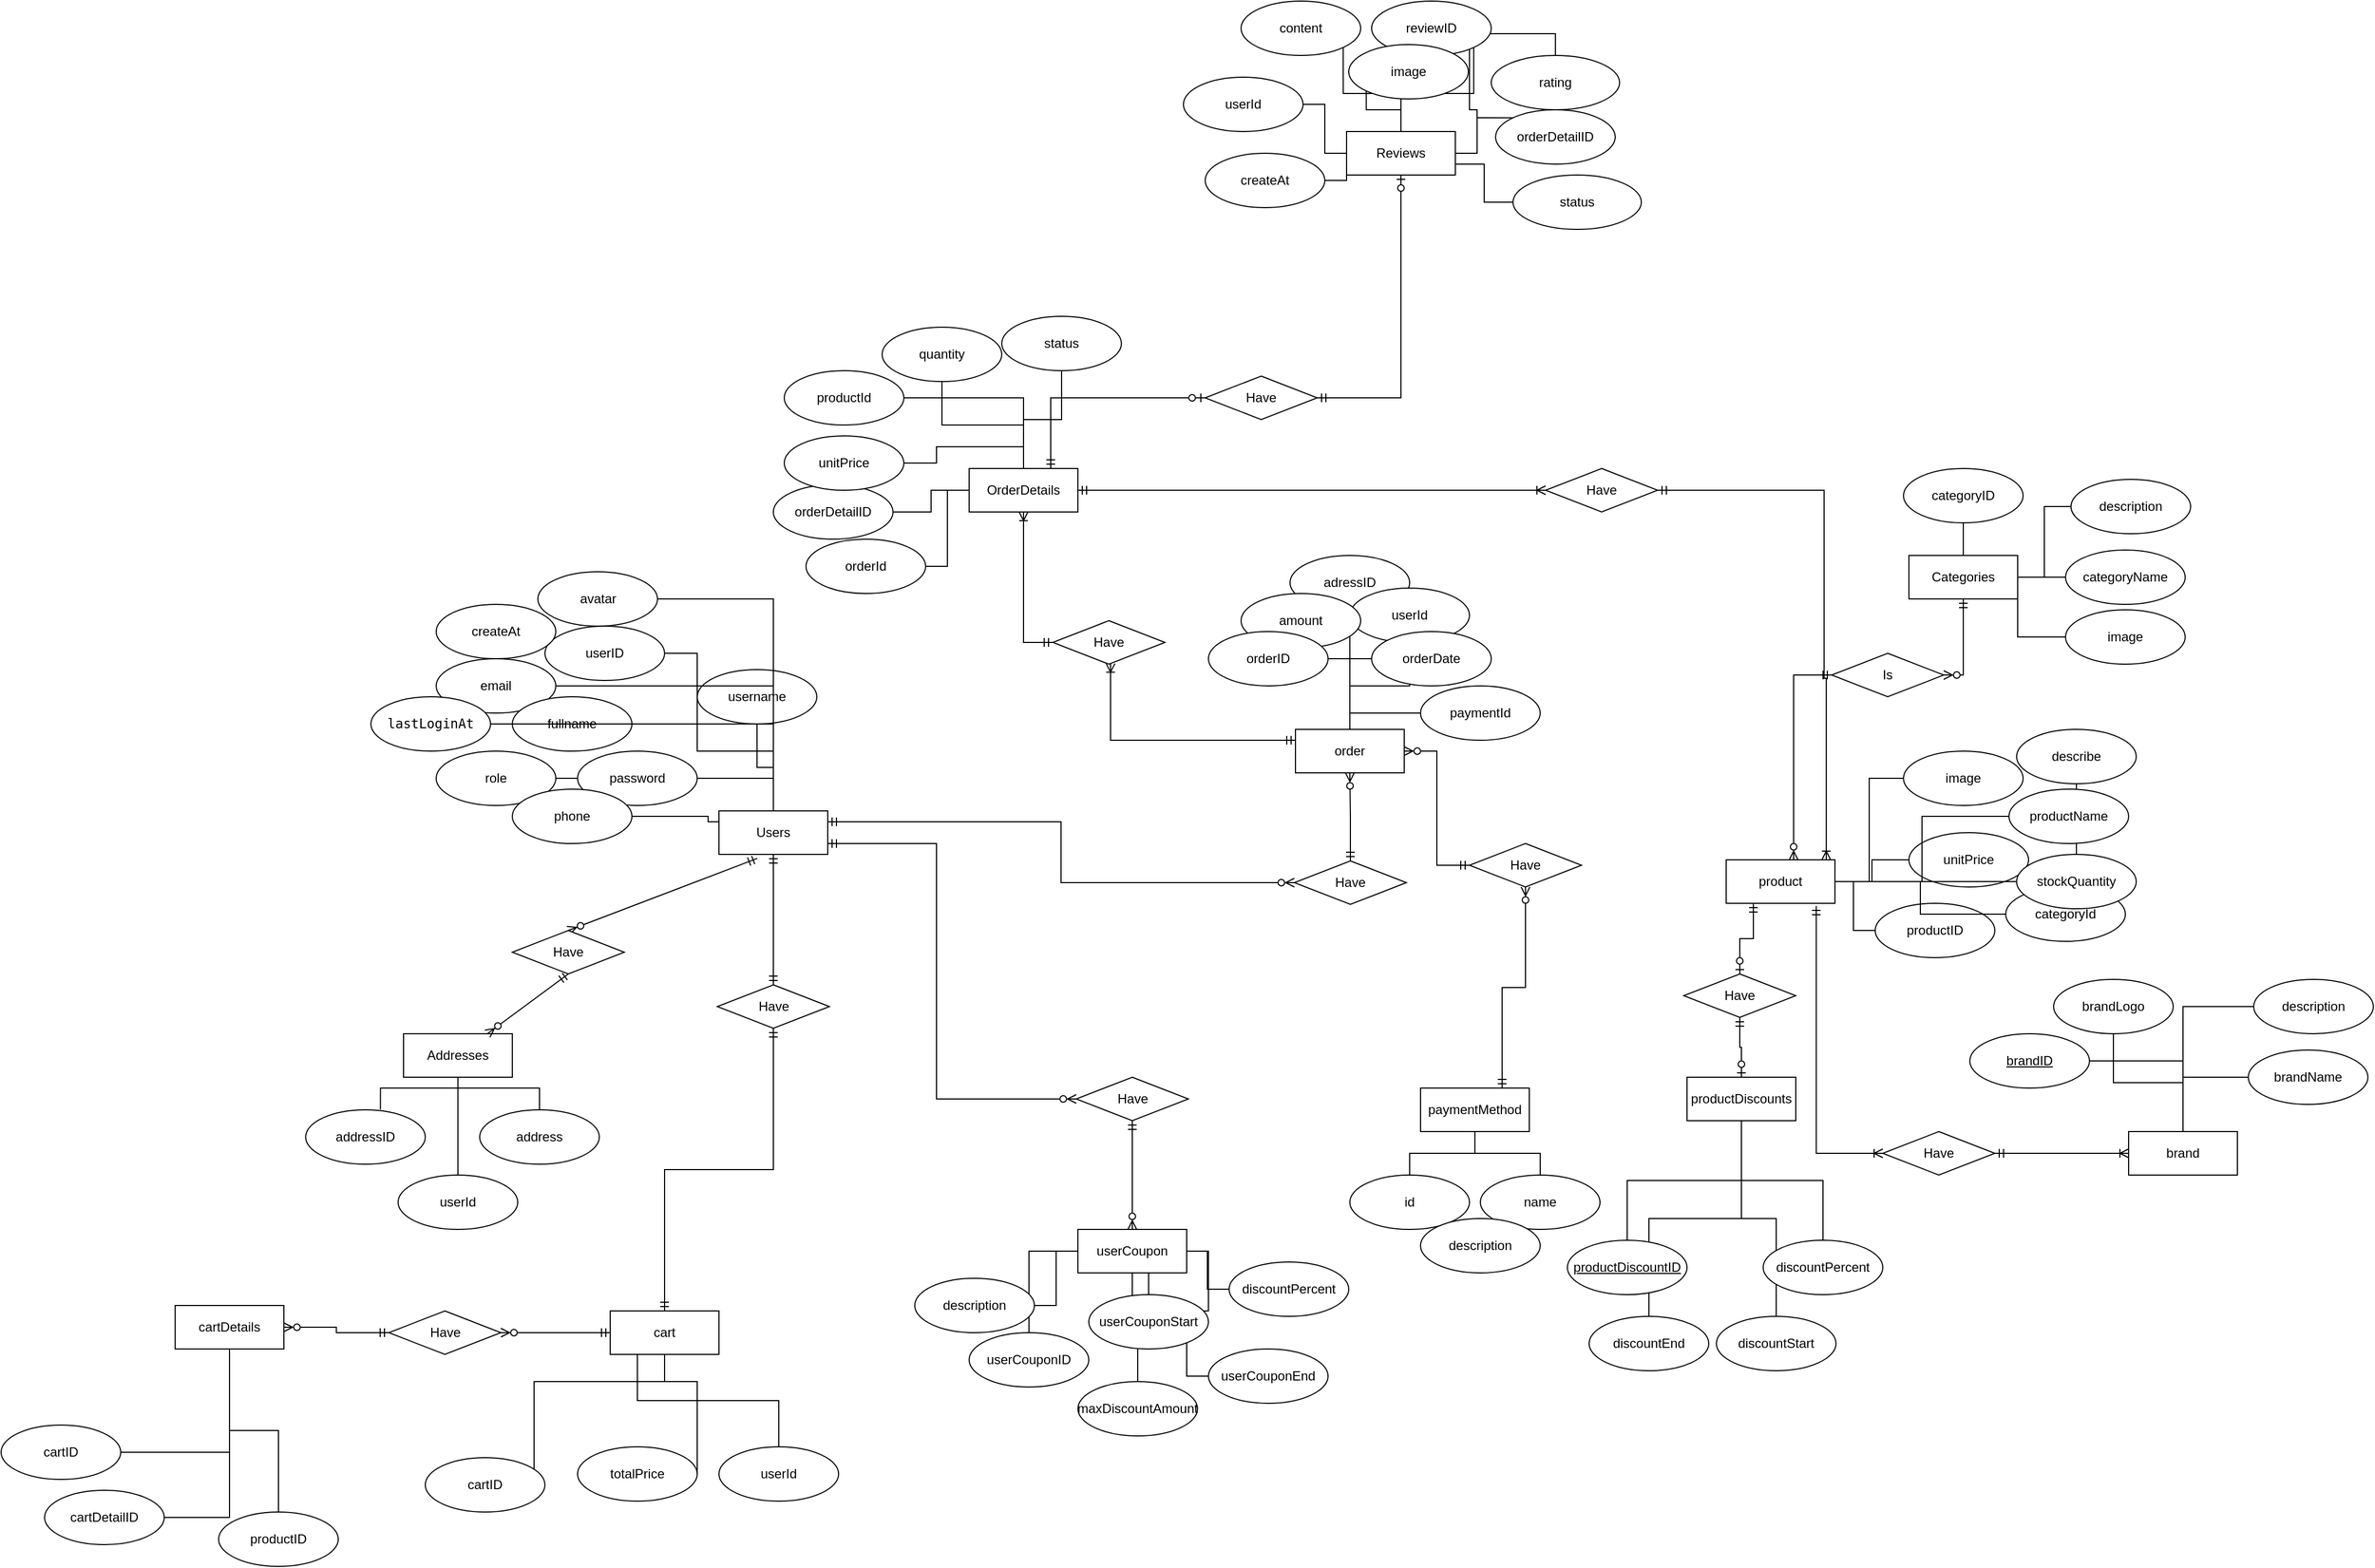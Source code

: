 <mxfile version="28.2.5">
  <diagram name="Trang-1" id="oSde0UNd30fZGhORN9Rq">
    <mxGraphModel grid="1" page="1" gridSize="10" guides="1" tooltips="1" connect="1" arrows="1" fold="1" pageScale="1" pageWidth="827" pageHeight="1169" math="0" shadow="0">
      <root>
        <mxCell id="0" />
        <mxCell id="1" parent="0" />
        <mxCell id="d7jLBemJhKZGt51rczIr-26" style="edgeStyle=orthogonalEdgeStyle;rounded=0;orthogonalLoop=1;jettySize=auto;html=1;entryX=1;entryY=0.5;entryDx=0;entryDy=0;endArrow=none;endFill=0;exitX=0.5;exitY=0;exitDx=0;exitDy=0;" edge="1" parent="1" source="d7jLBemJhKZGt51rczIr-1" target="d7jLBemJhKZGt51rczIr-11">
          <mxGeometry relative="1" as="geometry">
            <Array as="points">
              <mxPoint x="-60" y="50" />
              <mxPoint x="-130" y="50" />
              <mxPoint x="-130" y="-40" />
            </Array>
            <mxPoint x="-120" y="10" as="sourcePoint" />
          </mxGeometry>
        </mxCell>
        <mxCell id="nzNf29XOqBKROtPsoa88-130" style="edgeStyle=orthogonalEdgeStyle;rounded=0;orthogonalLoop=1;jettySize=auto;html=1;entryX=0.5;entryY=0;entryDx=0;entryDy=0;endArrow=ERmandOne;endFill=0;startArrow=ERmandOne;startFill=0;" edge="1" parent="1" source="nzNf29XOqBKROtPsoa88-131" target="nzNf29XOqBKROtPsoa88-117">
          <mxGeometry relative="1" as="geometry" />
        </mxCell>
        <mxCell id="d7jLBemJhKZGt51rczIr-1" value="Users" style="rounded=0;whiteSpace=wrap;html=1;" vertex="1" parent="1">
          <mxGeometry x="-110" y="105" width="100" height="40" as="geometry" />
        </mxCell>
        <mxCell id="d7jLBemJhKZGt51rczIr-3" value="product" style="rounded=0;whiteSpace=wrap;html=1;" vertex="1" parent="1">
          <mxGeometry x="816" y="150" width="100" height="40" as="geometry" />
        </mxCell>
        <mxCell id="d7jLBemJhKZGt51rczIr-28" style="edgeStyle=orthogonalEdgeStyle;rounded=0;orthogonalLoop=1;jettySize=auto;html=1;entryX=0.5;entryY=0;entryDx=0;entryDy=0;endArrow=none;endFill=0;" edge="1" parent="1" source="d7jLBemJhKZGt51rczIr-5" target="d7jLBemJhKZGt51rczIr-18">
          <mxGeometry relative="1" as="geometry" />
        </mxCell>
        <mxCell id="d7jLBemJhKZGt51rczIr-29" style="edgeStyle=orthogonalEdgeStyle;rounded=0;orthogonalLoop=1;jettySize=auto;html=1;entryX=0.5;entryY=0;entryDx=0;entryDy=0;endArrow=none;endFill=0;" edge="1" parent="1" source="d7jLBemJhKZGt51rczIr-5" target="d7jLBemJhKZGt51rczIr-19">
          <mxGeometry relative="1" as="geometry" />
        </mxCell>
        <mxCell id="d7jLBemJhKZGt51rczIr-5" value="paymentMethod" style="rounded=0;whiteSpace=wrap;html=1;" vertex="1" parent="1">
          <mxGeometry x="535" y="360" width="100" height="40" as="geometry" />
        </mxCell>
        <mxCell id="d7jLBemJhKZGt51rczIr-47" style="edgeStyle=orthogonalEdgeStyle;rounded=0;orthogonalLoop=1;jettySize=auto;html=1;entryX=0.5;entryY=1;entryDx=0;entryDy=0;endArrow=none;endFill=0;" edge="1" parent="1" source="d7jLBemJhKZGt51rczIr-7" target="d7jLBemJhKZGt51rczIr-45">
          <mxGeometry relative="1" as="geometry" />
        </mxCell>
        <mxCell id="d7jLBemJhKZGt51rczIr-48" style="edgeStyle=orthogonalEdgeStyle;rounded=0;orthogonalLoop=1;jettySize=auto;html=1;entryX=0;entryY=0.5;entryDx=0;entryDy=0;endArrow=none;endFill=0;" edge="1" parent="1" source="d7jLBemJhKZGt51rczIr-7" target="d7jLBemJhKZGt51rczIr-46">
          <mxGeometry relative="1" as="geometry" />
        </mxCell>
        <mxCell id="d7jLBemJhKZGt51rczIr-7" value="Categories" style="rounded=0;whiteSpace=wrap;html=1;" vertex="1" parent="1">
          <mxGeometry x="984" y="-130" width="100" height="40" as="geometry" />
        </mxCell>
        <mxCell id="nzNf29XOqBKROtPsoa88-144" style="edgeStyle=orthogonalEdgeStyle;rounded=0;orthogonalLoop=1;jettySize=auto;html=1;entryX=0.5;entryY=0;entryDx=0;entryDy=0;endArrow=none;endFill=0;" edge="1" parent="1" source="d7jLBemJhKZGt51rczIr-10" target="d7jLBemJhKZGt51rczIr-1">
          <mxGeometry relative="1" as="geometry" />
        </mxCell>
        <mxCell id="d7jLBemJhKZGt51rczIr-10" value="username" style="ellipse;whiteSpace=wrap;html=1;" vertex="1" parent="1">
          <mxGeometry x="-130" y="-25" width="110" height="50" as="geometry" />
        </mxCell>
        <mxCell id="d7jLBemJhKZGt51rczIr-11" value="userID" style="ellipse;whiteSpace=wrap;html=1;" vertex="1" parent="1">
          <mxGeometry x="-270" y="-65" width="110" height="50" as="geometry" />
        </mxCell>
        <mxCell id="d7jLBemJhKZGt51rczIr-21" style="edgeStyle=orthogonalEdgeStyle;rounded=0;orthogonalLoop=1;jettySize=auto;html=1;entryX=0.5;entryY=0;entryDx=0;entryDy=0;endArrow=none;endFill=0;" edge="1" parent="1" source="d7jLBemJhKZGt51rczIr-13" target="d7jLBemJhKZGt51rczIr-17">
          <mxGeometry relative="1" as="geometry">
            <Array as="points">
              <mxPoint x="-350" y="360" />
              <mxPoint x="-275" y="360" />
            </Array>
          </mxGeometry>
        </mxCell>
        <mxCell id="d7jLBemJhKZGt51rczIr-22" style="edgeStyle=orthogonalEdgeStyle;rounded=0;orthogonalLoop=1;jettySize=auto;html=1;entryX=0.5;entryY=0;entryDx=0;entryDy=0;endArrow=none;endFill=0;" edge="1" parent="1" source="d7jLBemJhKZGt51rczIr-13" target="d7jLBemJhKZGt51rczIr-16">
          <mxGeometry relative="1" as="geometry" />
        </mxCell>
        <mxCell id="d7jLBemJhKZGt51rczIr-13" value="Addresses" style="rounded=0;whiteSpace=wrap;html=1;" vertex="1" parent="1">
          <mxGeometry x="-400" y="310" width="100" height="40" as="geometry" />
        </mxCell>
        <mxCell id="d7jLBemJhKZGt51rczIr-49" style="edgeStyle=orthogonalEdgeStyle;rounded=0;orthogonalLoop=1;jettySize=auto;html=1;entryX=0.5;entryY=1;entryDx=0;entryDy=0;endArrow=none;endFill=0;exitX=1;exitY=0.5;exitDx=0;exitDy=0;" edge="1" parent="1" source="d7jLBemJhKZGt51rczIr-3" target="d7jLBemJhKZGt51rczIr-44">
          <mxGeometry relative="1" as="geometry" />
        </mxCell>
        <mxCell id="d7jLBemJhKZGt51rczIr-15" value="addressID" style="ellipse;whiteSpace=wrap;html=1;" vertex="1" parent="1">
          <mxGeometry x="-490" y="380" width="110" height="50" as="geometry" />
        </mxCell>
        <mxCell id="d7jLBemJhKZGt51rczIr-16" value="userId" style="ellipse;whiteSpace=wrap;html=1;" vertex="1" parent="1">
          <mxGeometry x="-405" y="440" width="110" height="50" as="geometry" />
        </mxCell>
        <mxCell id="d7jLBemJhKZGt51rczIr-17" value="address" style="ellipse;whiteSpace=wrap;html=1;" vertex="1" parent="1">
          <mxGeometry x="-330" y="380" width="110" height="50" as="geometry" />
        </mxCell>
        <mxCell id="d7jLBemJhKZGt51rczIr-18" value="id" style="ellipse;whiteSpace=wrap;html=1;" vertex="1" parent="1">
          <mxGeometry x="470" y="440" width="110" height="50" as="geometry" />
        </mxCell>
        <mxCell id="d7jLBemJhKZGt51rczIr-19" value="name" style="ellipse;whiteSpace=wrap;html=1;" vertex="1" parent="1">
          <mxGeometry x="590" y="440" width="110" height="50" as="geometry" />
        </mxCell>
        <mxCell id="d7jLBemJhKZGt51rczIr-20" style="edgeStyle=orthogonalEdgeStyle;rounded=0;orthogonalLoop=1;jettySize=auto;html=1;entryX=0.625;entryY=-0.004;entryDx=0;entryDy=0;entryPerimeter=0;endArrow=none;endFill=0;" edge="1" parent="1" source="d7jLBemJhKZGt51rczIr-13" target="d7jLBemJhKZGt51rczIr-15">
          <mxGeometry relative="1" as="geometry">
            <Array as="points">
              <mxPoint x="-350" y="360" />
              <mxPoint x="-421" y="360" />
            </Array>
          </mxGeometry>
        </mxCell>
        <mxCell id="tjTPalz4Y8jjselVKnhg-57" style="edgeStyle=orthogonalEdgeStyle;rounded=0;orthogonalLoop=1;jettySize=auto;html=1;entryX=1;entryY=0.5;entryDx=0;entryDy=0;endArrow=none;endFill=0;" edge="1" parent="1" source="d7jLBemJhKZGt51rczIr-30" target="d7jLBemJhKZGt51rczIr-3">
          <mxGeometry relative="1" as="geometry" />
        </mxCell>
        <mxCell id="d7jLBemJhKZGt51rczIr-30" value="productID" style="ellipse;whiteSpace=wrap;html=1;" vertex="1" parent="1">
          <mxGeometry x="953" y="190" width="110" height="50" as="geometry" />
        </mxCell>
        <mxCell id="tjTPalz4Y8jjselVKnhg-54" style="edgeStyle=orthogonalEdgeStyle;rounded=0;orthogonalLoop=1;jettySize=auto;html=1;entryX=1;entryY=0.5;entryDx=0;entryDy=0;endArrow=none;endFill=0;" edge="1" parent="1" source="d7jLBemJhKZGt51rczIr-32" target="d7jLBemJhKZGt51rczIr-3">
          <mxGeometry relative="1" as="geometry" />
        </mxCell>
        <mxCell id="d7jLBemJhKZGt51rczIr-32" value="image" style="ellipse;whiteSpace=wrap;html=1;" vertex="1" parent="1">
          <mxGeometry x="979" y="50" width="110" height="50" as="geometry" />
        </mxCell>
        <mxCell id="tjTPalz4Y8jjselVKnhg-55" style="edgeStyle=orthogonalEdgeStyle;rounded=0;orthogonalLoop=1;jettySize=auto;html=1;entryX=1;entryY=0.5;entryDx=0;entryDy=0;endArrow=none;endFill=0;" edge="1" parent="1" source="d7jLBemJhKZGt51rczIr-33" target="d7jLBemJhKZGt51rczIr-3">
          <mxGeometry relative="1" as="geometry">
            <mxPoint x="963.0" y="170" as="targetPoint" />
          </mxGeometry>
        </mxCell>
        <mxCell id="d7jLBemJhKZGt51rczIr-33" value="unitPrice" style="ellipse;whiteSpace=wrap;html=1;" vertex="1" parent="1">
          <mxGeometry x="984" y="125" width="110" height="50" as="geometry" />
        </mxCell>
        <mxCell id="tjTPalz4Y8jjselVKnhg-60" style="edgeStyle=orthogonalEdgeStyle;rounded=0;orthogonalLoop=1;jettySize=auto;html=1;entryX=1;entryY=0.5;entryDx=0;entryDy=0;endArrow=none;endFill=0;" edge="1" parent="1" source="d7jLBemJhKZGt51rczIr-31" target="d7jLBemJhKZGt51rczIr-3">
          <mxGeometry relative="1" as="geometry" />
        </mxCell>
        <mxCell id="d7jLBemJhKZGt51rczIr-31" value="productName" style="ellipse;whiteSpace=wrap;html=1;" vertex="1" parent="1">
          <mxGeometry x="1076" y="85" width="110" height="50" as="geometry" />
        </mxCell>
        <mxCell id="d7jLBemJhKZGt51rczIr-44" value="describe" style="ellipse;whiteSpace=wrap;html=1;" vertex="1" parent="1">
          <mxGeometry x="1083" y="30" width="110" height="50" as="geometry" />
        </mxCell>
        <mxCell id="d7jLBemJhKZGt51rczIr-45" value="categoryID" style="ellipse;whiteSpace=wrap;html=1;" vertex="1" parent="1">
          <mxGeometry x="979" y="-210" width="110" height="50" as="geometry" />
        </mxCell>
        <mxCell id="d7jLBemJhKZGt51rczIr-46" value="categoryName" style="ellipse;whiteSpace=wrap;html=1;" vertex="1" parent="1">
          <mxGeometry x="1128" y="-135" width="110" height="50" as="geometry" />
        </mxCell>
        <mxCell id="tjTPalz4Y8jjselVKnhg-58" style="edgeStyle=orthogonalEdgeStyle;rounded=0;orthogonalLoop=1;jettySize=auto;html=1;entryX=1;entryY=0.5;entryDx=0;entryDy=0;endArrow=none;endFill=0;" edge="1" parent="1" source="d7jLBemJhKZGt51rczIr-61" target="d7jLBemJhKZGt51rczIr-3">
          <mxGeometry relative="1" as="geometry" />
        </mxCell>
        <mxCell id="d7jLBemJhKZGt51rczIr-61" value="categoryId" style="ellipse;whiteSpace=wrap;html=1;" vertex="1" parent="1">
          <mxGeometry x="1073" y="175" width="110" height="50" as="geometry" />
        </mxCell>
        <mxCell id="d7jLBemJhKZGt51rczIr-67" value="" style="fontSize=12;html=1;endArrow=ERzeroToMany;endFill=1;rounded=0;exitX=0.5;exitY=1;exitDx=0;exitDy=0;startArrow=ERmandOne;startFill=0;" edge="1" parent="1" source="wUvY-wP0sRyieCnbG_YS-14" target="d7jLBemJhKZGt51rczIr-13">
          <mxGeometry width="100" height="100" relative="1" as="geometry">
            <mxPoint x="230" y="190" as="sourcePoint" />
            <mxPoint x="250" y="360" as="targetPoint" />
            <Array as="points" />
          </mxGeometry>
        </mxCell>
        <mxCell id="d7jLBemJhKZGt51rczIr-69" value="" style="fontSize=12;html=1;endArrow=ERzeroToMany;startArrow=ERmandOne;rounded=0;entryX=1;entryY=0.5;entryDx=0;entryDy=0;exitX=0.5;exitY=1;exitDx=0;exitDy=0;edgeStyle=orthogonalEdgeStyle;" edge="1" parent="1" source="d7jLBemJhKZGt51rczIr-7" target="tjTPalz4Y8jjselVKnhg-3">
          <mxGeometry width="100" height="100" relative="1" as="geometry">
            <mxPoint x="953" y="170" as="sourcePoint" />
            <mxPoint x="1053" y="70" as="targetPoint" />
          </mxGeometry>
        </mxCell>
        <mxCell id="tjTPalz4Y8jjselVKnhg-4" style="edgeStyle=orthogonalEdgeStyle;rounded=0;orthogonalLoop=1;jettySize=auto;html=1;endArrow=ERzeroToMany;endFill=0;startArrow=ERmandOne;startFill=0;exitX=0;exitY=0.5;exitDx=0;exitDy=0;" edge="1" parent="1" source="tjTPalz4Y8jjselVKnhg-3" target="d7jLBemJhKZGt51rczIr-3">
          <mxGeometry relative="1" as="geometry">
            <mxPoint x="893" y="180" as="targetPoint" />
            <Array as="points">
              <mxPoint x="878" y="-20" />
            </Array>
          </mxGeometry>
        </mxCell>
        <mxCell id="tjTPalz4Y8jjselVKnhg-3" value="Is" style="rhombus;whiteSpace=wrap;html=1;" vertex="1" parent="1">
          <mxGeometry x="913" y="-40" width="103" height="40" as="geometry" />
        </mxCell>
        <mxCell id="tjTPalz4Y8jjselVKnhg-7" value="order" style="rounded=0;whiteSpace=wrap;html=1;" vertex="1" parent="1">
          <mxGeometry x="420" y="30" width="100" height="40" as="geometry" />
        </mxCell>
        <mxCell id="tjTPalz4Y8jjselVKnhg-20" style="edgeStyle=orthogonalEdgeStyle;rounded=0;orthogonalLoop=1;jettySize=auto;html=1;entryX=0.5;entryY=0;entryDx=0;entryDy=0;endArrow=none;endFill=0;exitX=1;exitY=0.5;exitDx=0;exitDy=0;" edge="1" parent="1" source="tjTPalz4Y8jjselVKnhg-8" target="tjTPalz4Y8jjselVKnhg-7">
          <mxGeometry relative="1" as="geometry">
            <mxPoint x="438.889" y="-10" as="sourcePoint" />
            <Array as="points">
              <mxPoint x="470" y="-35" />
            </Array>
          </mxGeometry>
        </mxCell>
        <mxCell id="tjTPalz4Y8jjselVKnhg-23" style="edgeStyle=orthogonalEdgeStyle;rounded=0;orthogonalLoop=1;jettySize=auto;html=1;endArrow=none;endFill=0;" edge="1" parent="1" source="tjTPalz4Y8jjselVKnhg-9" target="tjTPalz4Y8jjselVKnhg-7">
          <mxGeometry relative="1" as="geometry" />
        </mxCell>
        <mxCell id="tjTPalz4Y8jjselVKnhg-9" value="adressID" style="ellipse;whiteSpace=wrap;html=1;" vertex="1" parent="1">
          <mxGeometry x="415" y="-130" width="110" height="50" as="geometry" />
        </mxCell>
        <mxCell id="tjTPalz4Y8jjselVKnhg-24" style="edgeStyle=orthogonalEdgeStyle;rounded=0;orthogonalLoop=1;jettySize=auto;html=1;entryX=0.5;entryY=0;entryDx=0;entryDy=0;endArrow=none;endFill=0;" edge="1" parent="1" source="tjTPalz4Y8jjselVKnhg-10" target="tjTPalz4Y8jjselVKnhg-7">
          <mxGeometry relative="1" as="geometry" />
        </mxCell>
        <mxCell id="tjTPalz4Y8jjselVKnhg-10" value="userId" style="ellipse;whiteSpace=wrap;html=1;" vertex="1" parent="1">
          <mxGeometry x="470" y="-100" width="110" height="50" as="geometry" />
        </mxCell>
        <mxCell id="tjTPalz4Y8jjselVKnhg-22" style="edgeStyle=orthogonalEdgeStyle;rounded=0;orthogonalLoop=1;jettySize=auto;html=1;entryX=0.5;entryY=0;entryDx=0;entryDy=0;endArrow=none;endFill=0;" edge="1" parent="1" source="tjTPalz4Y8jjselVKnhg-11" target="tjTPalz4Y8jjselVKnhg-7">
          <mxGeometry relative="1" as="geometry">
            <Array as="points">
              <mxPoint x="470" y="-20" />
              <mxPoint x="470" y="-20" />
            </Array>
          </mxGeometry>
        </mxCell>
        <mxCell id="tjTPalz4Y8jjselVKnhg-11" value="amount" style="ellipse;whiteSpace=wrap;html=1;" vertex="1" parent="1">
          <mxGeometry x="370" y="-95" width="110" height="50" as="geometry" />
        </mxCell>
        <mxCell id="tjTPalz4Y8jjselVKnhg-21" style="edgeStyle=orthogonalEdgeStyle;rounded=0;orthogonalLoop=1;jettySize=auto;html=1;entryX=0.5;entryY=0;entryDx=0;entryDy=0;endArrow=none;endFill=0;exitX=0;exitY=0.5;exitDx=0;exitDy=0;" edge="1" parent="1" source="tjTPalz4Y8jjselVKnhg-12" target="tjTPalz4Y8jjselVKnhg-7">
          <mxGeometry relative="1" as="geometry">
            <mxPoint x="560.0" y="125" as="sourcePoint" />
            <mxPoint x="535" y="185" as="targetPoint" />
          </mxGeometry>
        </mxCell>
        <mxCell id="tjTPalz4Y8jjselVKnhg-12" value="orderDate" style="ellipse;whiteSpace=wrap;html=1;" vertex="1" parent="1">
          <mxGeometry x="490" y="-60" width="110" height="50" as="geometry" />
        </mxCell>
        <mxCell id="tjTPalz4Y8jjselVKnhg-32" style="edgeStyle=orthogonalEdgeStyle;rounded=0;orthogonalLoop=1;jettySize=auto;html=1;entryX=0;entryY=0.5;entryDx=0;entryDy=0;endArrow=ERmandOne;endFill=0;startArrow=ERoneToMany;startFill=0;" edge="1" parent="1" source="tjTPalz4Y8jjselVKnhg-13" target="tjTPalz4Y8jjselVKnhg-30">
          <mxGeometry relative="1" as="geometry" />
        </mxCell>
        <mxCell id="tjTPalz4Y8jjselVKnhg-13" value="OrderDetails" style="rounded=0;whiteSpace=wrap;html=1;" vertex="1" parent="1">
          <mxGeometry x="120" y="-210" width="100" height="40" as="geometry" />
        </mxCell>
        <mxCell id="tjTPalz4Y8jjselVKnhg-28" style="edgeStyle=orthogonalEdgeStyle;rounded=0;orthogonalLoop=1;jettySize=auto;html=1;entryX=0;entryY=0.5;entryDx=0;entryDy=0;endArrow=none;endFill=0;" edge="1" parent="1" source="tjTPalz4Y8jjselVKnhg-14" target="tjTPalz4Y8jjselVKnhg-13">
          <mxGeometry relative="1" as="geometry">
            <mxPoint x="170" y="-130" as="targetPoint" />
          </mxGeometry>
        </mxCell>
        <mxCell id="tjTPalz4Y8jjselVKnhg-14" value="orderDetailID" style="ellipse;whiteSpace=wrap;html=1;" vertex="1" parent="1">
          <mxGeometry x="-60" y="-195" width="110" height="50" as="geometry" />
        </mxCell>
        <mxCell id="tjTPalz4Y8jjselVKnhg-26" style="edgeStyle=orthogonalEdgeStyle;rounded=0;orthogonalLoop=1;jettySize=auto;html=1;entryX=0.5;entryY=0;entryDx=0;entryDy=0;endArrow=none;endFill=0;" edge="1" parent="1" source="tjTPalz4Y8jjselVKnhg-15" target="tjTPalz4Y8jjselVKnhg-13">
          <mxGeometry relative="1" as="geometry" />
        </mxCell>
        <mxCell id="tjTPalz4Y8jjselVKnhg-15" value="productId" style="ellipse;whiteSpace=wrap;html=1;" vertex="1" parent="1">
          <mxGeometry x="-50" y="-300" width="110" height="50" as="geometry" />
        </mxCell>
        <mxCell id="tjTPalz4Y8jjselVKnhg-25" style="edgeStyle=orthogonalEdgeStyle;rounded=0;orthogonalLoop=1;jettySize=auto;html=1;endArrow=none;endFill=0;" edge="1" parent="1" source="tjTPalz4Y8jjselVKnhg-16" target="tjTPalz4Y8jjselVKnhg-13">
          <mxGeometry relative="1" as="geometry" />
        </mxCell>
        <mxCell id="tjTPalz4Y8jjselVKnhg-16" value="quantity" style="ellipse;whiteSpace=wrap;html=1;" vertex="1" parent="1">
          <mxGeometry x="40" y="-340" width="110" height="50" as="geometry" />
        </mxCell>
        <mxCell id="tjTPalz4Y8jjselVKnhg-27" style="edgeStyle=orthogonalEdgeStyle;rounded=0;orthogonalLoop=1;jettySize=auto;html=1;entryX=0.5;entryY=0;entryDx=0;entryDy=0;endArrow=none;endFill=0;" edge="1" parent="1" source="tjTPalz4Y8jjselVKnhg-17" target="tjTPalz4Y8jjselVKnhg-13">
          <mxGeometry relative="1" as="geometry">
            <mxPoint x="150" y="-150" as="targetPoint" />
          </mxGeometry>
        </mxCell>
        <mxCell id="tjTPalz4Y8jjselVKnhg-17" value="unitPrice" style="ellipse;whiteSpace=wrap;html=1;" vertex="1" parent="1">
          <mxGeometry x="-50" y="-240" width="110" height="50" as="geometry" />
        </mxCell>
        <mxCell id="tjTPalz4Y8jjselVKnhg-29" style="edgeStyle=orthogonalEdgeStyle;rounded=0;orthogonalLoop=1;jettySize=auto;html=1;entryX=0;entryY=0.5;entryDx=0;entryDy=0;endArrow=none;endFill=0;" edge="1" parent="1" source="tjTPalz4Y8jjselVKnhg-18" target="tjTPalz4Y8jjselVKnhg-13">
          <mxGeometry relative="1" as="geometry" />
        </mxCell>
        <mxCell id="tjTPalz4Y8jjselVKnhg-18" value="orderId" style="ellipse;whiteSpace=wrap;html=1;" vertex="1" parent="1">
          <mxGeometry x="-30" y="-145" width="110" height="50" as="geometry" />
        </mxCell>
        <mxCell id="tjTPalz4Y8jjselVKnhg-30" value="Have" style="rhombus;whiteSpace=wrap;html=1;" vertex="1" parent="1">
          <mxGeometry x="197" y="-70" width="103" height="40" as="geometry" />
        </mxCell>
        <mxCell id="tjTPalz4Y8jjselVKnhg-34" style="edgeStyle=orthogonalEdgeStyle;rounded=0;orthogonalLoop=1;jettySize=auto;html=1;entryX=1;entryY=0.5;entryDx=0;entryDy=0;endArrow=ERmandOne;endFill=0;startArrow=ERoneToMany;startFill=0;" edge="1" parent="1" source="d7jLBemJhKZGt51rczIr-3" target="tjTPalz4Y8jjselVKnhg-36">
          <mxGeometry relative="1" as="geometry">
            <mxPoint x="908.0" y="135" as="sourcePoint" />
            <mxPoint x="896.0" y="-190" as="targetPoint" />
            <Array as="points">
              <mxPoint x="908" y="-17" />
              <mxPoint x="906" y="-17" />
              <mxPoint x="906" y="-190" />
            </Array>
          </mxGeometry>
        </mxCell>
        <mxCell id="tjTPalz4Y8jjselVKnhg-35" style="edgeStyle=orthogonalEdgeStyle;rounded=0;orthogonalLoop=1;jettySize=auto;html=1;entryX=1;entryY=0.5;entryDx=0;entryDy=0;endArrow=ERmandOne;endFill=0;startArrow=ERoneToMany;startFill=0;exitX=0;exitY=0.5;exitDx=0;exitDy=0;" edge="1" parent="1" source="tjTPalz4Y8jjselVKnhg-36" target="tjTPalz4Y8jjselVKnhg-13">
          <mxGeometry relative="1" as="geometry">
            <mxPoint x="260" y="-310" as="targetPoint" />
            <Array as="points" />
            <mxPoint x="1010.0" y="-400" as="sourcePoint" />
          </mxGeometry>
        </mxCell>
        <mxCell id="tjTPalz4Y8jjselVKnhg-36" value="Have" style="rhombus;whiteSpace=wrap;html=1;" vertex="1" parent="1">
          <mxGeometry x="650" y="-210" width="103" height="40" as="geometry" />
        </mxCell>
        <mxCell id="tjTPalz4Y8jjselVKnhg-43" style="edgeStyle=orthogonalEdgeStyle;rounded=0;orthogonalLoop=1;jettySize=auto;html=1;entryX=0.5;entryY=0;entryDx=0;entryDy=0;endArrow=none;endFill=0;" edge="1" parent="1" source="tjTPalz4Y8jjselVKnhg-42" target="tjTPalz4Y8jjselVKnhg-7">
          <mxGeometry relative="1" as="geometry">
            <Array as="points">
              <mxPoint x="470" y="15" />
            </Array>
          </mxGeometry>
        </mxCell>
        <mxCell id="tjTPalz4Y8jjselVKnhg-42" value="paymentId" style="ellipse;whiteSpace=wrap;html=1;" vertex="1" parent="1">
          <mxGeometry x="535" y="-10" width="110" height="50" as="geometry" />
        </mxCell>
        <mxCell id="tjTPalz4Y8jjselVKnhg-44" value="" style="edgeStyle=orthogonalEdgeStyle;rounded=0;orthogonalLoop=1;jettySize=auto;html=1;entryX=0;entryY=0.25;entryDx=0;entryDy=0;endArrow=ERmandOne;endFill=0;startArrow=ERoneToMany;startFill=0;" edge="1" parent="1" source="tjTPalz4Y8jjselVKnhg-30" target="tjTPalz4Y8jjselVKnhg-7">
          <mxGeometry relative="1" as="geometry">
            <mxPoint x="302" y="-30" as="sourcePoint" />
            <mxPoint x="420" y="60" as="targetPoint" />
            <Array as="points">
              <mxPoint x="250" y="40" />
            </Array>
          </mxGeometry>
        </mxCell>
        <mxCell id="tjTPalz4Y8jjselVKnhg-8" value="orderID" style="ellipse;whiteSpace=wrap;html=1;" vertex="1" parent="1">
          <mxGeometry x="340" y="-60" width="110" height="50" as="geometry" />
        </mxCell>
        <mxCell id="tjTPalz4Y8jjselVKnhg-47" style="edgeStyle=orthogonalEdgeStyle;rounded=0;orthogonalLoop=1;jettySize=auto;html=1;entryX=0.75;entryY=0;entryDx=0;entryDy=0;endArrow=ERmandOne;endFill=0;startArrow=ERzeroToMany;startFill=0;" edge="1" parent="1" source="tjTPalz4Y8jjselVKnhg-46" target="d7jLBemJhKZGt51rczIr-5">
          <mxGeometry relative="1" as="geometry" />
        </mxCell>
        <mxCell id="tjTPalz4Y8jjselVKnhg-48" style="edgeStyle=orthogonalEdgeStyle;rounded=0;orthogonalLoop=1;jettySize=auto;html=1;entryX=1;entryY=0.5;entryDx=0;entryDy=0;endArrow=ERzeroToMany;endFill=0;startArrow=ERmandOne;startFill=0;" edge="1" parent="1" source="tjTPalz4Y8jjselVKnhg-46" target="tjTPalz4Y8jjselVKnhg-7">
          <mxGeometry relative="1" as="geometry" />
        </mxCell>
        <mxCell id="tjTPalz4Y8jjselVKnhg-46" value="Have" style="rhombus;whiteSpace=wrap;html=1;" vertex="1" parent="1">
          <mxGeometry x="580" y="135" width="103" height="40" as="geometry" />
        </mxCell>
        <mxCell id="tjTPalz4Y8jjselVKnhg-49" style="edgeStyle=orthogonalEdgeStyle;rounded=0;orthogonalLoop=1;jettySize=auto;html=1;entryX=1;entryY=0.25;entryDx=0;entryDy=0;endArrow=ERmandOne;endFill=0;startArrow=ERzeroToMany;startFill=0;" edge="1" parent="1" source="tjTPalz4Y8jjselVKnhg-51" target="d7jLBemJhKZGt51rczIr-1">
          <mxGeometry relative="1" as="geometry">
            <mxPoint x="810" y="490" as="targetPoint" />
          </mxGeometry>
        </mxCell>
        <mxCell id="tjTPalz4Y8jjselVKnhg-50" style="edgeStyle=orthogonalEdgeStyle;rounded=0;orthogonalLoop=1;jettySize=auto;html=1;entryX=0.5;entryY=1;entryDx=0;entryDy=0;endArrow=ERzeroToMany;endFill=0;startArrow=ERmandOne;startFill=0;exitX=0.5;exitY=0;exitDx=0;exitDy=0;" edge="1" parent="1" source="tjTPalz4Y8jjselVKnhg-51" target="tjTPalz4Y8jjselVKnhg-7">
          <mxGeometry relative="1" as="geometry">
            <mxPoint x="720" y="180" as="targetPoint" />
          </mxGeometry>
        </mxCell>
        <mxCell id="tjTPalz4Y8jjselVKnhg-51" value="Have" style="rhombus;whiteSpace=wrap;html=1;" vertex="1" parent="1">
          <mxGeometry x="419" y="151" width="103" height="40" as="geometry" />
        </mxCell>
        <mxCell id="tjTPalz4Y8jjselVKnhg-59" style="edgeStyle=orthogonalEdgeStyle;rounded=0;orthogonalLoop=1;jettySize=auto;html=1;entryX=1;entryY=0.5;entryDx=0;entryDy=0;endArrow=none;endFill=0;" edge="1" parent="1" source="tjTPalz4Y8jjselVKnhg-52" target="d7jLBemJhKZGt51rczIr-3">
          <mxGeometry relative="1" as="geometry" />
        </mxCell>
        <mxCell id="tjTPalz4Y8jjselVKnhg-52" value="stockQuantity" style="ellipse;whiteSpace=wrap;html=1;" vertex="1" parent="1">
          <mxGeometry x="1083" y="145" width="110" height="50" as="geometry" />
        </mxCell>
        <mxCell id="wUvY-wP0sRyieCnbG_YS-1" style="edgeStyle=orthogonalEdgeStyle;rounded=0;orthogonalLoop=1;jettySize=auto;html=1;entryX=1;entryY=1;entryDx=0;entryDy=0;endArrow=none;endFill=0;" edge="1" parent="1" source="T5XCl1_g-WvbPhnP2FNh-1" target="d7jLBemJhKZGt51rczIr-7">
          <mxGeometry relative="1" as="geometry" />
        </mxCell>
        <mxCell id="T5XCl1_g-WvbPhnP2FNh-1" value="image" style="ellipse;whiteSpace=wrap;html=1;" vertex="1" parent="1">
          <mxGeometry x="1128" y="-80" width="110" height="50" as="geometry" />
        </mxCell>
        <mxCell id="wUvY-wP0sRyieCnbG_YS-5" style="edgeStyle=orthogonalEdgeStyle;rounded=0;orthogonalLoop=1;jettySize=auto;html=1;entryX=1;entryY=0.5;entryDx=0;entryDy=0;endArrow=none;endFill=0;" edge="1" parent="1" source="wUvY-wP0sRyieCnbG_YS-4" target="d7jLBemJhKZGt51rczIr-7">
          <mxGeometry relative="1" as="geometry" />
        </mxCell>
        <mxCell id="wUvY-wP0sRyieCnbG_YS-4" value="description" style="ellipse;whiteSpace=wrap;html=1;" vertex="1" parent="1">
          <mxGeometry x="1133" y="-200" width="110" height="50" as="geometry" />
        </mxCell>
        <mxCell id="wUvY-wP0sRyieCnbG_YS-11" value="description" style="ellipse;whiteSpace=wrap;html=1;" vertex="1" parent="1">
          <mxGeometry x="535" y="480" width="110" height="50" as="geometry" />
        </mxCell>
        <mxCell id="wUvY-wP0sRyieCnbG_YS-15" value="" style="fontSize=12;html=1;endArrow=ERzeroToMany;endFill=1;rounded=0;exitX=0.352;exitY=1.093;exitDx=0;exitDy=0;entryX=0.5;entryY=0;entryDx=0;entryDy=0;startArrow=ERmandOne;startFill=0;exitPerimeter=0;" edge="1" parent="1" source="d7jLBemJhKZGt51rczIr-1" target="wUvY-wP0sRyieCnbG_YS-14">
          <mxGeometry width="100" height="100" relative="1" as="geometry">
            <mxPoint x="250" y="115" as="sourcePoint" />
            <mxPoint x="208.5" y="220" as="targetPoint" />
            <Array as="points" />
          </mxGeometry>
        </mxCell>
        <mxCell id="wUvY-wP0sRyieCnbG_YS-14" value="Have" style="rhombus;whiteSpace=wrap;html=1;" vertex="1" parent="1">
          <mxGeometry x="-300" y="215" width="103" height="40" as="geometry" />
        </mxCell>
        <mxCell id="nzNf29XOqBKROtPsoa88-13" value="brand" style="rounded=0;whiteSpace=wrap;html=1;" vertex="1" parent="1">
          <mxGeometry x="1186" y="400" width="100" height="40" as="geometry" />
        </mxCell>
        <mxCell id="nzNf29XOqBKROtPsoa88-14" style="edgeStyle=orthogonalEdgeStyle;rounded=0;orthogonalLoop=1;jettySize=auto;html=1;endArrow=none;endFill=0;" edge="1" parent="1" source="nzNf29XOqBKROtPsoa88-15" target="nzNf29XOqBKROtPsoa88-13">
          <mxGeometry relative="1" as="geometry" />
        </mxCell>
        <mxCell id="nzNf29XOqBKROtPsoa88-15" value="brandName" style="ellipse;whiteSpace=wrap;html=1;" vertex="1" parent="1">
          <mxGeometry x="1296" y="325" width="110" height="50" as="geometry" />
        </mxCell>
        <mxCell id="nzNf29XOqBKROtPsoa88-16" style="edgeStyle=orthogonalEdgeStyle;rounded=0;orthogonalLoop=1;jettySize=auto;html=1;entryX=0.5;entryY=0;entryDx=0;entryDy=0;endArrow=none;endFill=0;" edge="1" parent="1" source="nzNf29XOqBKROtPsoa88-17" target="nzNf29XOqBKROtPsoa88-13">
          <mxGeometry relative="1" as="geometry" />
        </mxCell>
        <mxCell id="nzNf29XOqBKROtPsoa88-17" value="brandLogo" style="ellipse;whiteSpace=wrap;html=1;" vertex="1" parent="1">
          <mxGeometry x="1117" y="260" width="110" height="50" as="geometry" />
        </mxCell>
        <mxCell id="nzNf29XOqBKROtPsoa88-18" style="edgeStyle=orthogonalEdgeStyle;rounded=0;orthogonalLoop=1;jettySize=auto;html=1;entryX=0.5;entryY=0;entryDx=0;entryDy=0;endArrow=none;endFill=0;" edge="1" parent="1" source="nzNf29XOqBKROtPsoa88-19" target="nzNf29XOqBKROtPsoa88-13">
          <mxGeometry relative="1" as="geometry" />
        </mxCell>
        <mxCell id="nzNf29XOqBKROtPsoa88-19" value="description" style="ellipse;whiteSpace=wrap;html=1;" vertex="1" parent="1">
          <mxGeometry x="1301" y="260" width="110" height="50" as="geometry" />
        </mxCell>
        <mxCell id="nzNf29XOqBKROtPsoa88-20" style="edgeStyle=orthogonalEdgeStyle;rounded=0;orthogonalLoop=1;jettySize=auto;html=1;endArrow=none;endFill=0;" edge="1" parent="1" source="nzNf29XOqBKROtPsoa88-21" target="nzNf29XOqBKROtPsoa88-13">
          <mxGeometry relative="1" as="geometry" />
        </mxCell>
        <mxCell id="nzNf29XOqBKROtPsoa88-21" value="brandID" style="ellipse;whiteSpace=wrap;html=1;fontStyle=4" vertex="1" parent="1">
          <mxGeometry x="1040" y="310" width="110" height="50" as="geometry" />
        </mxCell>
        <mxCell id="nzNf29XOqBKROtPsoa88-22" style="edgeStyle=orthogonalEdgeStyle;rounded=0;orthogonalLoop=1;jettySize=auto;html=1;entryX=0.828;entryY=1.064;entryDx=0;entryDy=0;entryPerimeter=0;startArrow=ERoneToMany;startFill=0;endArrow=ERmandOne;endFill=0;" edge="1" parent="1" source="nzNf29XOqBKROtPsoa88-23" target="d7jLBemJhKZGt51rczIr-3">
          <mxGeometry relative="1" as="geometry" />
        </mxCell>
        <mxCell id="nzNf29XOqBKROtPsoa88-24" value="" style="edgeStyle=orthogonalEdgeStyle;rounded=0;orthogonalLoop=1;jettySize=auto;html=1;entryX=1;entryY=0.5;entryDx=0;entryDy=0;startArrow=ERoneToMany;startFill=0;endArrow=ERmandOne;endFill=0;" edge="1" parent="1" source="nzNf29XOqBKROtPsoa88-13" target="nzNf29XOqBKROtPsoa88-23">
          <mxGeometry relative="1" as="geometry">
            <mxPoint x="1186" y="420" as="sourcePoint" />
            <mxPoint x="899" y="193" as="targetPoint" />
          </mxGeometry>
        </mxCell>
        <mxCell id="nzNf29XOqBKROtPsoa88-23" value="Have" style="rhombus;whiteSpace=wrap;html=1;" vertex="1" parent="1">
          <mxGeometry x="960" y="400" width="103" height="40" as="geometry" />
        </mxCell>
        <mxCell id="nzNf29XOqBKROtPsoa88-72" style="edgeStyle=orthogonalEdgeStyle;rounded=0;orthogonalLoop=1;jettySize=auto;html=1;entryX=0.25;entryY=1;entryDx=0;entryDy=0;endArrow=ERmandOne;endFill=0;startArrow=ERzeroToOne;startFill=0;exitX=0.5;exitY=0;exitDx=0;exitDy=0;" edge="1" parent="1" source="nzNf29XOqBKROtPsoa88-73" target="d7jLBemJhKZGt51rczIr-3">
          <mxGeometry relative="1" as="geometry">
            <mxPoint x="798.6" y="260.039" as="sourcePoint" />
          </mxGeometry>
        </mxCell>
        <mxCell id="nzNf29XOqBKROtPsoa88-26" value="productDiscounts" style="rounded=0;whiteSpace=wrap;html=1;" vertex="1" parent="1">
          <mxGeometry x="780" y="350" width="100" height="40" as="geometry" />
        </mxCell>
        <mxCell id="nzNf29XOqBKROtPsoa88-34" style="edgeStyle=orthogonalEdgeStyle;rounded=0;orthogonalLoop=1;jettySize=auto;html=1;endArrow=none;endFill=0;" edge="1" parent="1" source="nzNf29XOqBKROtPsoa88-28" target="nzNf29XOqBKROtPsoa88-26">
          <mxGeometry relative="1" as="geometry" />
        </mxCell>
        <mxCell id="nzNf29XOqBKROtPsoa88-28" value="discountEnd" style="ellipse;whiteSpace=wrap;html=1;" vertex="1" parent="1">
          <mxGeometry x="690" y="570" width="110" height="50" as="geometry" />
        </mxCell>
        <mxCell id="nzNf29XOqBKROtPsoa88-33" style="edgeStyle=orthogonalEdgeStyle;rounded=0;orthogonalLoop=1;jettySize=auto;html=1;entryX=0.5;entryY=1;entryDx=0;entryDy=0;endArrow=none;endFill=0;" edge="1" parent="1" source="nzNf29XOqBKROtPsoa88-29" target="nzNf29XOqBKROtPsoa88-26">
          <mxGeometry relative="1" as="geometry">
            <mxPoint x="799" y="440" as="targetPoint" />
          </mxGeometry>
        </mxCell>
        <mxCell id="nzNf29XOqBKROtPsoa88-29" value="discountStart" style="ellipse;whiteSpace=wrap;html=1;" vertex="1" parent="1">
          <mxGeometry x="807" y="570" width="110" height="50" as="geometry" />
        </mxCell>
        <mxCell id="nzNf29XOqBKROtPsoa88-35" style="edgeStyle=orthogonalEdgeStyle;rounded=0;orthogonalLoop=1;jettySize=auto;html=1;endArrow=none;endFill=0;exitX=0.5;exitY=0;exitDx=0;exitDy=0;" edge="1" parent="1" source="nzNf29XOqBKROtPsoa88-30" target="nzNf29XOqBKROtPsoa88-26">
          <mxGeometry relative="1" as="geometry">
            <mxPoint x="810" y="525" as="sourcePoint" />
          </mxGeometry>
        </mxCell>
        <mxCell id="nzNf29XOqBKROtPsoa88-30" value="productDiscountID" style="ellipse;whiteSpace=wrap;html=1;fontStyle=4" vertex="1" parent="1">
          <mxGeometry x="670" y="500" width="110" height="50" as="geometry" />
        </mxCell>
        <mxCell id="nzNf29XOqBKROtPsoa88-36" style="edgeStyle=orthogonalEdgeStyle;rounded=0;orthogonalLoop=1;jettySize=auto;html=1;endArrow=none;endFill=0;entryX=0.5;entryY=1;entryDx=0;entryDy=0;" edge="1" parent="1" source="nzNf29XOqBKROtPsoa88-31" target="nzNf29XOqBKROtPsoa88-26">
          <mxGeometry relative="1" as="geometry">
            <mxPoint x="799" y="440" as="targetPoint" />
          </mxGeometry>
        </mxCell>
        <mxCell id="nzNf29XOqBKROtPsoa88-31" value="discountPercent" style="ellipse;whiteSpace=wrap;html=1;" vertex="1" parent="1">
          <mxGeometry x="850" y="500" width="110" height="50" as="geometry" />
        </mxCell>
        <mxCell id="nzNf29XOqBKROtPsoa88-54" style="edgeStyle=orthogonalEdgeStyle;rounded=0;orthogonalLoop=1;jettySize=auto;html=1;entryX=1;entryY=0;entryDx=0;entryDy=0;endArrow=none;endFill=0;" edge="1" parent="1" source="nzNf29XOqBKROtPsoa88-59" target="nzNf29XOqBKROtPsoa88-63">
          <mxGeometry relative="1" as="geometry" />
        </mxCell>
        <mxCell id="nzNf29XOqBKROtPsoa88-55" style="edgeStyle=orthogonalEdgeStyle;rounded=0;orthogonalLoop=1;jettySize=auto;html=1;entryX=0;entryY=0;entryDx=0;entryDy=0;endArrow=none;endFill=0;" edge="1" parent="1" source="nzNf29XOqBKROtPsoa88-59" target="nzNf29XOqBKROtPsoa88-62">
          <mxGeometry relative="1" as="geometry" />
        </mxCell>
        <mxCell id="nzNf29XOqBKROtPsoa88-56" style="edgeStyle=orthogonalEdgeStyle;rounded=0;orthogonalLoop=1;jettySize=auto;html=1;entryX=1;entryY=0;entryDx=0;entryDy=0;endArrow=none;endFill=0;" edge="1" parent="1" source="nzNf29XOqBKROtPsoa88-59" target="nzNf29XOqBKROtPsoa88-60">
          <mxGeometry relative="1" as="geometry" />
        </mxCell>
        <mxCell id="nzNf29XOqBKROtPsoa88-57" style="edgeStyle=orthogonalEdgeStyle;rounded=0;orthogonalLoop=1;jettySize=auto;html=1;entryX=0;entryY=0;entryDx=0;entryDy=0;endArrow=none;endFill=0;" edge="1" parent="1" source="nzNf29XOqBKROtPsoa88-59" target="nzNf29XOqBKROtPsoa88-61">
          <mxGeometry relative="1" as="geometry" />
        </mxCell>
        <mxCell id="nzNf29XOqBKROtPsoa88-58" style="edgeStyle=orthogonalEdgeStyle;rounded=0;orthogonalLoop=1;jettySize=auto;html=1;entryX=0.5;entryY=0;entryDx=0;entryDy=0;endArrow=none;endFill=0;" edge="1" parent="1" source="nzNf29XOqBKROtPsoa88-59" target="nzNf29XOqBKROtPsoa88-64">
          <mxGeometry relative="1" as="geometry" />
        </mxCell>
        <mxCell id="nzNf29XOqBKROtPsoa88-59" value="Reviews" style="rounded=0;whiteSpace=wrap;html=1;" vertex="1" parent="1">
          <mxGeometry x="467" y="-520" width="100" height="40" as="geometry" />
        </mxCell>
        <mxCell id="nzNf29XOqBKROtPsoa88-60" value="reviewID" style="ellipse;whiteSpace=wrap;html=1;" vertex="1" parent="1">
          <mxGeometry x="490" y="-640" width="110" height="50" as="geometry" />
        </mxCell>
        <mxCell id="nzNf29XOqBKROtPsoa88-61" value="orderDetailID" style="ellipse;whiteSpace=wrap;html=1;" vertex="1" parent="1">
          <mxGeometry x="604" y="-540" width="110" height="50" as="geometry" />
        </mxCell>
        <mxCell id="nzNf29XOqBKROtPsoa88-62" value="image" style="ellipse;whiteSpace=wrap;html=1;" vertex="1" parent="1">
          <mxGeometry x="469" y="-600" width="110" height="50" as="geometry" />
        </mxCell>
        <mxCell id="nzNf29XOqBKROtPsoa88-63" value="content" style="ellipse;whiteSpace=wrap;html=1;" vertex="1" parent="1">
          <mxGeometry x="370" y="-640" width="110" height="50" as="geometry" />
        </mxCell>
        <mxCell id="nzNf29XOqBKROtPsoa88-64" value="rating" style="ellipse;whiteSpace=wrap;html=1;" vertex="1" parent="1">
          <mxGeometry x="600" y="-590" width="118" height="50" as="geometry" />
        </mxCell>
        <mxCell id="nzNf29XOqBKROtPsoa88-65" value="" style="fontSize=12;html=1;endArrow=ERzeroToOne;startArrow=ERmandOne;rounded=0;entryX=0;entryY=0.5;entryDx=0;entryDy=0;exitX=0.75;exitY=0;exitDx=0;exitDy=0;edgeStyle=orthogonalEdgeStyle;endFill=0;" edge="1" parent="1" source="tjTPalz4Y8jjselVKnhg-13" target="nzNf29XOqBKROtPsoa88-67">
          <mxGeometry width="100" height="100" relative="1" as="geometry">
            <mxPoint x="-89" y="40" as="sourcePoint" />
            <mxPoint x="-48" y="-14" as="targetPoint" />
          </mxGeometry>
        </mxCell>
        <mxCell id="nzNf29XOqBKROtPsoa88-66" style="edgeStyle=orthogonalEdgeStyle;rounded=0;orthogonalLoop=1;jettySize=auto;html=1;endArrow=ERzeroToOne;endFill=0;startArrow=ERmandOne;startFill=0;" edge="1" parent="1" source="nzNf29XOqBKROtPsoa88-67" target="nzNf29XOqBKROtPsoa88-59">
          <mxGeometry relative="1" as="geometry" />
        </mxCell>
        <mxCell id="nzNf29XOqBKROtPsoa88-67" value="Have" style="rhombus;whiteSpace=wrap;html=1;" vertex="1" parent="1">
          <mxGeometry x="337" y="-295" width="103" height="40" as="geometry" />
        </mxCell>
        <mxCell id="nzNf29XOqBKROtPsoa88-68" style="edgeStyle=orthogonalEdgeStyle;rounded=0;orthogonalLoop=1;jettySize=auto;html=1;entryX=0;entryY=0.5;entryDx=0;entryDy=0;endArrow=none;endFill=0;" edge="1" parent="1" source="nzNf29XOqBKROtPsoa88-69" target="nzNf29XOqBKROtPsoa88-59">
          <mxGeometry relative="1" as="geometry" />
        </mxCell>
        <mxCell id="nzNf29XOqBKROtPsoa88-69" value="userId" style="ellipse;whiteSpace=wrap;html=1;" vertex="1" parent="1">
          <mxGeometry x="317" y="-570" width="110" height="50" as="geometry" />
        </mxCell>
        <mxCell id="nzNf29XOqBKROtPsoa88-70" style="edgeStyle=orthogonalEdgeStyle;rounded=0;orthogonalLoop=1;jettySize=auto;html=1;entryX=0;entryY=0.5;entryDx=0;entryDy=0;endArrow=none;endFill=0;" edge="1" parent="1" source="nzNf29XOqBKROtPsoa88-71" target="nzNf29XOqBKROtPsoa88-59">
          <mxGeometry relative="1" as="geometry" />
        </mxCell>
        <mxCell id="nzNf29XOqBKROtPsoa88-71" value="createAt" style="ellipse;whiteSpace=wrap;html=1;" vertex="1" parent="1">
          <mxGeometry x="337" y="-500" width="110" height="50" as="geometry" />
        </mxCell>
        <mxCell id="nzNf29XOqBKROtPsoa88-74" value="" style="edgeStyle=orthogonalEdgeStyle;rounded=0;orthogonalLoop=1;jettySize=auto;html=1;entryX=0.5;entryY=1;entryDx=0;entryDy=0;endArrow=ERmandOne;endFill=0;startArrow=ERzeroToOne;startFill=0;exitX=0.5;exitY=0;exitDx=0;exitDy=0;" edge="1" parent="1" source="nzNf29XOqBKROtPsoa88-26" target="nzNf29XOqBKROtPsoa88-73">
          <mxGeometry relative="1" as="geometry">
            <mxPoint x="799" y="400" as="sourcePoint" />
            <mxPoint x="798.5" y="300" as="targetPoint" />
          </mxGeometry>
        </mxCell>
        <mxCell id="nzNf29XOqBKROtPsoa88-73" value="Have" style="rhombus;whiteSpace=wrap;html=1;" vertex="1" parent="1">
          <mxGeometry x="777" y="255" width="103" height="40" as="geometry" />
        </mxCell>
        <mxCell id="nzNf29XOqBKROtPsoa88-84" style="edgeStyle=orthogonalEdgeStyle;rounded=0;orthogonalLoop=1;jettySize=auto;html=1;entryX=0.5;entryY=0;entryDx=0;entryDy=0;endArrow=none;endFill=0;" edge="1" parent="1" source="nzNf29XOqBKROtPsoa88-77" target="d7jLBemJhKZGt51rczIr-1">
          <mxGeometry relative="1" as="geometry">
            <mxPoint x="-120" y="10" as="targetPoint" />
          </mxGeometry>
        </mxCell>
        <mxCell id="nzNf29XOqBKROtPsoa88-77" value="avatar" style="ellipse;whiteSpace=wrap;html=1;" vertex="1" parent="1">
          <mxGeometry x="-276.5" y="-115" width="110" height="50" as="geometry" />
        </mxCell>
        <mxCell id="nzNf29XOqBKROtPsoa88-78" value="createAt" style="ellipse;whiteSpace=wrap;html=1;" vertex="1" parent="1">
          <mxGeometry x="-370" y="-85" width="110" height="50" as="geometry" />
        </mxCell>
        <mxCell id="nzNf29XOqBKROtPsoa88-86" style="edgeStyle=orthogonalEdgeStyle;rounded=0;orthogonalLoop=1;jettySize=auto;html=1;endArrow=none;endFill=0;" edge="1" parent="1" source="nzNf29XOqBKROtPsoa88-79" target="d7jLBemJhKZGt51rczIr-1">
          <mxGeometry relative="1" as="geometry">
            <mxPoint x="-120" y="10" as="targetPoint" />
          </mxGeometry>
        </mxCell>
        <mxCell id="nzNf29XOqBKROtPsoa88-79" value="email" style="ellipse;whiteSpace=wrap;html=1;" vertex="1" parent="1">
          <mxGeometry x="-370" y="-35" width="110" height="50" as="geometry" />
        </mxCell>
        <mxCell id="nzNf29XOqBKROtPsoa88-87" style="edgeStyle=orthogonalEdgeStyle;rounded=0;orthogonalLoop=1;jettySize=auto;html=1;entryX=0.5;entryY=0;entryDx=0;entryDy=0;endArrow=none;endFill=0;" edge="1" parent="1" source="nzNf29XOqBKROtPsoa88-80" target="d7jLBemJhKZGt51rczIr-1">
          <mxGeometry relative="1" as="geometry">
            <mxPoint x="-120" y="10" as="targetPoint" />
          </mxGeometry>
        </mxCell>
        <mxCell id="nzNf29XOqBKROtPsoa88-80" value="fullname" style="ellipse;whiteSpace=wrap;html=1;" vertex="1" parent="1">
          <mxGeometry x="-300" width="110" height="50" as="geometry" />
        </mxCell>
        <mxCell id="nzNf29XOqBKROtPsoa88-90" style="edgeStyle=orthogonalEdgeStyle;rounded=0;orthogonalLoop=1;jettySize=auto;html=1;entryX=0.5;entryY=0;entryDx=0;entryDy=0;endArrow=none;endFill=0;" edge="1" parent="1" source="nzNf29XOqBKROtPsoa88-81" target="d7jLBemJhKZGt51rczIr-1">
          <mxGeometry relative="1" as="geometry">
            <mxPoint x="-120" y="10" as="targetPoint" />
          </mxGeometry>
        </mxCell>
        <mxCell id="nzNf29XOqBKROtPsoa88-81" value="role" style="ellipse;whiteSpace=wrap;html=1;" vertex="1" parent="1">
          <mxGeometry x="-370" y="50" width="110" height="50" as="geometry" />
        </mxCell>
        <mxCell id="nzNf29XOqBKROtPsoa88-91" style="edgeStyle=orthogonalEdgeStyle;rounded=0;orthogonalLoop=1;jettySize=auto;html=1;entryX=0.5;entryY=0;entryDx=0;entryDy=0;endArrow=none;endFill=0;" edge="1" parent="1" source="nzNf29XOqBKROtPsoa88-82" target="d7jLBemJhKZGt51rczIr-1">
          <mxGeometry relative="1" as="geometry">
            <mxPoint x="-120" y="10" as="targetPoint" />
          </mxGeometry>
        </mxCell>
        <mxCell id="nzNf29XOqBKROtPsoa88-82" value="password" style="ellipse;whiteSpace=wrap;html=1;" vertex="1" parent="1">
          <mxGeometry x="-240" y="50" width="110" height="50" as="geometry" />
        </mxCell>
        <mxCell id="nzNf29XOqBKROtPsoa88-92" style="edgeStyle=orthogonalEdgeStyle;rounded=0;orthogonalLoop=1;jettySize=auto;html=1;entryX=0;entryY=0.25;entryDx=0;entryDy=0;endArrow=none;endFill=0;" edge="1" parent="1" source="nzNf29XOqBKROtPsoa88-83" target="d7jLBemJhKZGt51rczIr-1">
          <mxGeometry relative="1" as="geometry">
            <mxPoint x="-120" y="10" as="targetPoint" />
            <Array as="points">
              <mxPoint x="-120" y="110" />
              <mxPoint x="-120" y="115" />
            </Array>
          </mxGeometry>
        </mxCell>
        <mxCell id="nzNf29XOqBKROtPsoa88-83" value="phone" style="ellipse;whiteSpace=wrap;html=1;" vertex="1" parent="1">
          <mxGeometry x="-300" y="85" width="110" height="50" as="geometry" />
        </mxCell>
        <mxCell id="nzNf29XOqBKROtPsoa88-112" style="edgeStyle=orthogonalEdgeStyle;rounded=0;orthogonalLoop=1;jettySize=auto;html=1;entryX=1;entryY=0.75;entryDx=0;entryDy=0;endArrow=ERmandOne;endFill=0;startArrow=ERzeroToMany;startFill=0;" edge="1" parent="1" source="nzNf29XOqBKROtPsoa88-113" target="d7jLBemJhKZGt51rczIr-1">
          <mxGeometry relative="1" as="geometry">
            <Array as="points">
              <mxPoint x="90" y="370" />
              <mxPoint x="90" y="135" />
            </Array>
          </mxGeometry>
        </mxCell>
        <mxCell id="nzNf29XOqBKROtPsoa88-98" value="userCoupon" style="rounded=0;whiteSpace=wrap;html=1;" vertex="1" parent="1">
          <mxGeometry x="220" y="490" width="100" height="40" as="geometry" />
        </mxCell>
        <mxCell id="nzNf29XOqBKROtPsoa88-99" style="edgeStyle=orthogonalEdgeStyle;rounded=0;orthogonalLoop=1;jettySize=auto;html=1;entryX=0;entryY=0.5;entryDx=0;entryDy=0;endArrow=none;endFill=0;" edge="1" parent="1" source="nzNf29XOqBKROtPsoa88-100" target="nzNf29XOqBKROtPsoa88-98">
          <mxGeometry relative="1" as="geometry" />
        </mxCell>
        <mxCell id="nzNf29XOqBKROtPsoa88-100" value="userCouponID" style="ellipse;whiteSpace=wrap;html=1;" vertex="1" parent="1">
          <mxGeometry x="120" y="585" width="110" height="50" as="geometry" />
        </mxCell>
        <mxCell id="nzNf29XOqBKROtPsoa88-101" style="edgeStyle=orthogonalEdgeStyle;rounded=0;orthogonalLoop=1;jettySize=auto;html=1;entryX=0;entryY=0.5;entryDx=0;entryDy=0;endArrow=none;endFill=0;" edge="1" parent="1" source="nzNf29XOqBKROtPsoa88-102" target="nzNf29XOqBKROtPsoa88-98">
          <mxGeometry relative="1" as="geometry" />
        </mxCell>
        <mxCell id="nzNf29XOqBKROtPsoa88-102" value="description" style="ellipse;whiteSpace=wrap;html=1;" vertex="1" parent="1">
          <mxGeometry x="70" y="535" width="110" height="50" as="geometry" />
        </mxCell>
        <mxCell id="nzNf29XOqBKROtPsoa88-103" style="edgeStyle=orthogonalEdgeStyle;rounded=0;orthogonalLoop=1;jettySize=auto;html=1;entryX=0.5;entryY=1;entryDx=0;entryDy=0;endArrow=none;endFill=0;" edge="1" parent="1" source="nzNf29XOqBKROtPsoa88-104" target="nzNf29XOqBKROtPsoa88-98">
          <mxGeometry relative="1" as="geometry" />
        </mxCell>
        <mxCell id="nzNf29XOqBKROtPsoa88-105" style="edgeStyle=orthogonalEdgeStyle;rounded=0;orthogonalLoop=1;jettySize=auto;html=1;entryX=1;entryY=0.5;entryDx=0;entryDy=0;endArrow=none;endFill=0;" edge="1" parent="1" source="nzNf29XOqBKROtPsoa88-106" target="nzNf29XOqBKROtPsoa88-98">
          <mxGeometry relative="1" as="geometry" />
        </mxCell>
        <mxCell id="nzNf29XOqBKROtPsoa88-106" value="discountPercent" style="ellipse;whiteSpace=wrap;html=1;" vertex="1" parent="1">
          <mxGeometry x="359" y="520" width="110" height="50" as="geometry" />
        </mxCell>
        <mxCell id="nzNf29XOqBKROtPsoa88-107" style="edgeStyle=orthogonalEdgeStyle;rounded=0;orthogonalLoop=1;jettySize=auto;html=1;entryX=1;entryY=0.5;entryDx=0;entryDy=0;endArrow=none;endFill=0;" edge="1" parent="1" source="nzNf29XOqBKROtPsoa88-108" target="nzNf29XOqBKROtPsoa88-98">
          <mxGeometry relative="1" as="geometry" />
        </mxCell>
        <mxCell id="nzNf29XOqBKROtPsoa88-108" value="userCouponEnd" style="ellipse;whiteSpace=wrap;html=1;" vertex="1" parent="1">
          <mxGeometry x="340" y="600" width="110" height="50" as="geometry" />
        </mxCell>
        <mxCell id="nzNf29XOqBKROtPsoa88-109" style="edgeStyle=orthogonalEdgeStyle;rounded=0;orthogonalLoop=1;jettySize=auto;html=1;endArrow=none;endFill=0;" edge="1" parent="1" source="nzNf29XOqBKROtPsoa88-104" target="nzNf29XOqBKROtPsoa88-98">
          <mxGeometry relative="1" as="geometry" />
        </mxCell>
        <mxCell id="nzNf29XOqBKROtPsoa88-110" value="maxDiscountAmount" style="ellipse;whiteSpace=wrap;html=1;" vertex="1" parent="1">
          <mxGeometry x="220" y="630" width="110" height="50" as="geometry" />
        </mxCell>
        <mxCell id="nzNf29XOqBKROtPsoa88-111" value="" style="edgeStyle=orthogonalEdgeStyle;rounded=0;orthogonalLoop=1;jettySize=auto;html=1;endArrow=none;endFill=0;entryX=0.5;entryY=1;entryDx=0;entryDy=0;" edge="1" parent="1" source="nzNf29XOqBKROtPsoa88-110" target="nzNf29XOqBKROtPsoa88-98">
          <mxGeometry relative="1" as="geometry">
            <mxPoint x="275" y="610" as="sourcePoint" />
            <mxPoint x="270" y="530" as="targetPoint" />
          </mxGeometry>
        </mxCell>
        <mxCell id="nzNf29XOqBKROtPsoa88-104" value="userCouponStart" style="ellipse;whiteSpace=wrap;html=1;" vertex="1" parent="1">
          <mxGeometry x="230" y="550" width="110" height="50" as="geometry" />
        </mxCell>
        <mxCell id="nzNf29XOqBKROtPsoa88-114" value="" style="edgeStyle=orthogonalEdgeStyle;rounded=0;orthogonalLoop=1;jettySize=auto;html=1;entryX=0.5;entryY=1;entryDx=0;entryDy=0;endArrow=ERmandOne;endFill=0;startArrow=ERzeroToMany;startFill=0;" edge="1" parent="1" source="nzNf29XOqBKROtPsoa88-98" target="nzNf29XOqBKROtPsoa88-113">
          <mxGeometry relative="1" as="geometry">
            <mxPoint x="270" y="490" as="sourcePoint" />
            <mxPoint x="275" y="190" as="targetPoint" />
          </mxGeometry>
        </mxCell>
        <mxCell id="nzNf29XOqBKROtPsoa88-113" value="Have" style="rhombus;whiteSpace=wrap;html=1;" vertex="1" parent="1">
          <mxGeometry x="218.5" y="350" width="103" height="40" as="geometry" />
        </mxCell>
        <mxCell id="nzNf29XOqBKROtPsoa88-117" value="cart" style="rounded=0;whiteSpace=wrap;html=1;" vertex="1" parent="1">
          <mxGeometry x="-210" y="565" width="100" height="40" as="geometry" />
        </mxCell>
        <mxCell id="nzNf29XOqBKROtPsoa88-121" style="edgeStyle=orthogonalEdgeStyle;rounded=0;orthogonalLoop=1;jettySize=auto;html=1;entryX=0.25;entryY=1;entryDx=0;entryDy=0;endArrow=none;endFill=0;" edge="1" parent="1" source="nzNf29XOqBKROtPsoa88-122" target="nzNf29XOqBKROtPsoa88-117">
          <mxGeometry relative="1" as="geometry" />
        </mxCell>
        <mxCell id="nzNf29XOqBKROtPsoa88-122" value="userId" style="ellipse;whiteSpace=wrap;html=1;" vertex="1" parent="1">
          <mxGeometry x="-110" y="690" width="110" height="50" as="geometry" />
        </mxCell>
        <mxCell id="nzNf29XOqBKROtPsoa88-125" style="edgeStyle=orthogonalEdgeStyle;rounded=0;orthogonalLoop=1;jettySize=auto;html=1;entryX=0.5;entryY=1;entryDx=0;entryDy=0;endArrow=none;endFill=0;exitX=1;exitY=0.5;exitDx=0;exitDy=0;" edge="1" parent="1" source="nzNf29XOqBKROtPsoa88-126" target="nzNf29XOqBKROtPsoa88-117">
          <mxGeometry relative="1" as="geometry">
            <mxPoint x="-160.0" y="1065" as="sourcePoint" />
            <mxPoint x="-185" y="1125" as="targetPoint" />
            <Array as="points">
              <mxPoint x="-130" y="630" />
              <mxPoint x="-160" y="630" />
            </Array>
          </mxGeometry>
        </mxCell>
        <mxCell id="nzNf29XOqBKROtPsoa88-126" value="totalPrice" style="ellipse;whiteSpace=wrap;html=1;" vertex="1" parent="1">
          <mxGeometry x="-240" y="690" width="110" height="50" as="geometry" />
        </mxCell>
        <mxCell id="nzNf29XOqBKROtPsoa88-127" style="edgeStyle=orthogonalEdgeStyle;rounded=0;orthogonalLoop=1;jettySize=auto;html=1;endArrow=none;endFill=0;entryX=0.5;entryY=1;entryDx=0;entryDy=0;" edge="1" parent="1" source="nzNf29XOqBKROtPsoa88-128" target="nzNf29XOqBKROtPsoa88-117">
          <mxGeometry relative="1" as="geometry">
            <Array as="points">
              <mxPoint x="-280" y="630" />
              <mxPoint x="-160" y="630" />
            </Array>
            <mxPoint x="-160" y="620" as="targetPoint" />
          </mxGeometry>
        </mxCell>
        <mxCell id="nzNf29XOqBKROtPsoa88-128" value="cartID" style="ellipse;whiteSpace=wrap;html=1;" vertex="1" parent="1">
          <mxGeometry x="-380" y="700" width="110" height="50" as="geometry" />
        </mxCell>
        <mxCell id="nzNf29XOqBKROtPsoa88-132" value="" style="edgeStyle=orthogonalEdgeStyle;rounded=0;orthogonalLoop=1;jettySize=auto;html=1;entryX=0.5;entryY=0;entryDx=0;entryDy=0;endArrow=ERmandOne;endFill=0;startArrow=ERmandOne;startFill=0;" edge="1" parent="1" source="d7jLBemJhKZGt51rczIr-1" target="nzNf29XOqBKROtPsoa88-131">
          <mxGeometry relative="1" as="geometry">
            <mxPoint x="-60" y="145" as="sourcePoint" />
            <mxPoint x="-160" y="565" as="targetPoint" />
          </mxGeometry>
        </mxCell>
        <mxCell id="nzNf29XOqBKROtPsoa88-131" value="Have" style="rhombus;whiteSpace=wrap;html=1;" vertex="1" parent="1">
          <mxGeometry x="-111.5" y="265" width="103" height="40" as="geometry" />
        </mxCell>
        <mxCell id="nzNf29XOqBKROtPsoa88-140" style="edgeStyle=orthogonalEdgeStyle;rounded=0;orthogonalLoop=1;jettySize=auto;html=1;endArrow=ERmandOne;endFill=0;startArrow=ERzeroToMany;startFill=0;" edge="1" parent="1" source="nzNf29XOqBKROtPsoa88-142" target="nzNf29XOqBKROtPsoa88-117">
          <mxGeometry relative="1" as="geometry" />
        </mxCell>
        <mxCell id="nzNf29XOqBKROtPsoa88-133" value="cartDetails" style="rounded=0;whiteSpace=wrap;html=1;" vertex="1" parent="1">
          <mxGeometry x="-610" y="560" width="100" height="40" as="geometry" />
        </mxCell>
        <mxCell id="nzNf29XOqBKROtPsoa88-135" style="edgeStyle=orthogonalEdgeStyle;rounded=0;orthogonalLoop=1;jettySize=auto;html=1;entryX=0.5;entryY=1;entryDx=0;entryDy=0;endArrow=none;endFill=0;" edge="1" parent="1" source="nzNf29XOqBKROtPsoa88-134" target="nzNf29XOqBKROtPsoa88-133">
          <mxGeometry relative="1" as="geometry" />
        </mxCell>
        <mxCell id="nzNf29XOqBKROtPsoa88-134" value="cartID" style="ellipse;whiteSpace=wrap;html=1;" vertex="1" parent="1">
          <mxGeometry x="-770" y="670" width="110" height="50" as="geometry" />
        </mxCell>
        <mxCell id="nzNf29XOqBKROtPsoa88-137" style="edgeStyle=orthogonalEdgeStyle;rounded=0;orthogonalLoop=1;jettySize=auto;html=1;entryX=0.5;entryY=1;entryDx=0;entryDy=0;endArrow=none;endFill=0;" edge="1" parent="1" source="nzNf29XOqBKROtPsoa88-136" target="nzNf29XOqBKROtPsoa88-133">
          <mxGeometry relative="1" as="geometry" />
        </mxCell>
        <mxCell id="nzNf29XOqBKROtPsoa88-136" value="cartDetailID" style="ellipse;whiteSpace=wrap;html=1;" vertex="1" parent="1">
          <mxGeometry x="-730" y="730" width="110" height="50" as="geometry" />
        </mxCell>
        <mxCell id="nzNf29XOqBKROtPsoa88-139" style="edgeStyle=orthogonalEdgeStyle;rounded=0;orthogonalLoop=1;jettySize=auto;html=1;entryX=0.5;entryY=1;entryDx=0;entryDy=0;endArrow=none;endFill=0;" edge="1" parent="1" source="nzNf29XOqBKROtPsoa88-138" target="nzNf29XOqBKROtPsoa88-133">
          <mxGeometry relative="1" as="geometry" />
        </mxCell>
        <mxCell id="nzNf29XOqBKROtPsoa88-138" value="productID" style="ellipse;whiteSpace=wrap;html=1;" vertex="1" parent="1">
          <mxGeometry x="-570" y="750" width="110" height="50" as="geometry" />
        </mxCell>
        <mxCell id="nzNf29XOqBKROtPsoa88-143" value="" style="edgeStyle=orthogonalEdgeStyle;rounded=0;orthogonalLoop=1;jettySize=auto;html=1;endArrow=ERmandOne;endFill=0;startArrow=ERzeroToMany;startFill=0;" edge="1" parent="1" source="nzNf29XOqBKROtPsoa88-133" target="nzNf29XOqBKROtPsoa88-142">
          <mxGeometry relative="1" as="geometry">
            <mxPoint x="-510" y="580" as="sourcePoint" />
            <mxPoint x="-210" y="585" as="targetPoint" />
          </mxGeometry>
        </mxCell>
        <mxCell id="nzNf29XOqBKROtPsoa88-142" value="Have" style="rhombus;whiteSpace=wrap;html=1;" vertex="1" parent="1">
          <mxGeometry x="-413.5" y="565" width="103" height="40" as="geometry" />
        </mxCell>
        <mxCell id="nzNf29XOqBKROtPsoa88-147" style="edgeStyle=orthogonalEdgeStyle;rounded=0;orthogonalLoop=1;jettySize=auto;html=1;entryX=0.5;entryY=0;entryDx=0;entryDy=0;endArrow=none;endFill=0;" edge="1" parent="1" source="nzNf29XOqBKROtPsoa88-146" target="tjTPalz4Y8jjselVKnhg-13">
          <mxGeometry relative="1" as="geometry" />
        </mxCell>
        <mxCell id="nzNf29XOqBKROtPsoa88-146" value="status" style="ellipse;whiteSpace=wrap;html=1;" vertex="1" parent="1">
          <mxGeometry x="150" y="-350" width="110" height="50" as="geometry" />
        </mxCell>
        <mxCell id="nzNf29XOqBKROtPsoa88-150" style="edgeStyle=orthogonalEdgeStyle;rounded=0;orthogonalLoop=1;jettySize=auto;html=1;endArrow=none;endFill=0;" edge="1" parent="1" source="nzNf29XOqBKROtPsoa88-149" target="d7jLBemJhKZGt51rczIr-1">
          <mxGeometry relative="1" as="geometry" />
        </mxCell>
        <mxCell id="nzNf29XOqBKROtPsoa88-149" value="&lt;code data-end=&quot;1281&quot; data-start=&quot;1268&quot;&gt;lastLoginAt&lt;/code&gt;" style="ellipse;whiteSpace=wrap;html=1;" vertex="1" parent="1">
          <mxGeometry x="-430" width="110" height="50" as="geometry" />
        </mxCell>
        <mxCell id="nzNf29XOqBKROtPsoa88-152" style="edgeStyle=orthogonalEdgeStyle;rounded=0;orthogonalLoop=1;jettySize=auto;html=1;entryX=1;entryY=0.75;entryDx=0;entryDy=0;endArrow=none;endFill=0;" edge="1" parent="1" source="nzNf29XOqBKROtPsoa88-151" target="nzNf29XOqBKROtPsoa88-59">
          <mxGeometry relative="1" as="geometry" />
        </mxCell>
        <mxCell id="nzNf29XOqBKROtPsoa88-151" value="status" style="ellipse;whiteSpace=wrap;html=1;" vertex="1" parent="1">
          <mxGeometry x="620" y="-480" width="118" height="50" as="geometry" />
        </mxCell>
      </root>
    </mxGraphModel>
  </diagram>
</mxfile>
